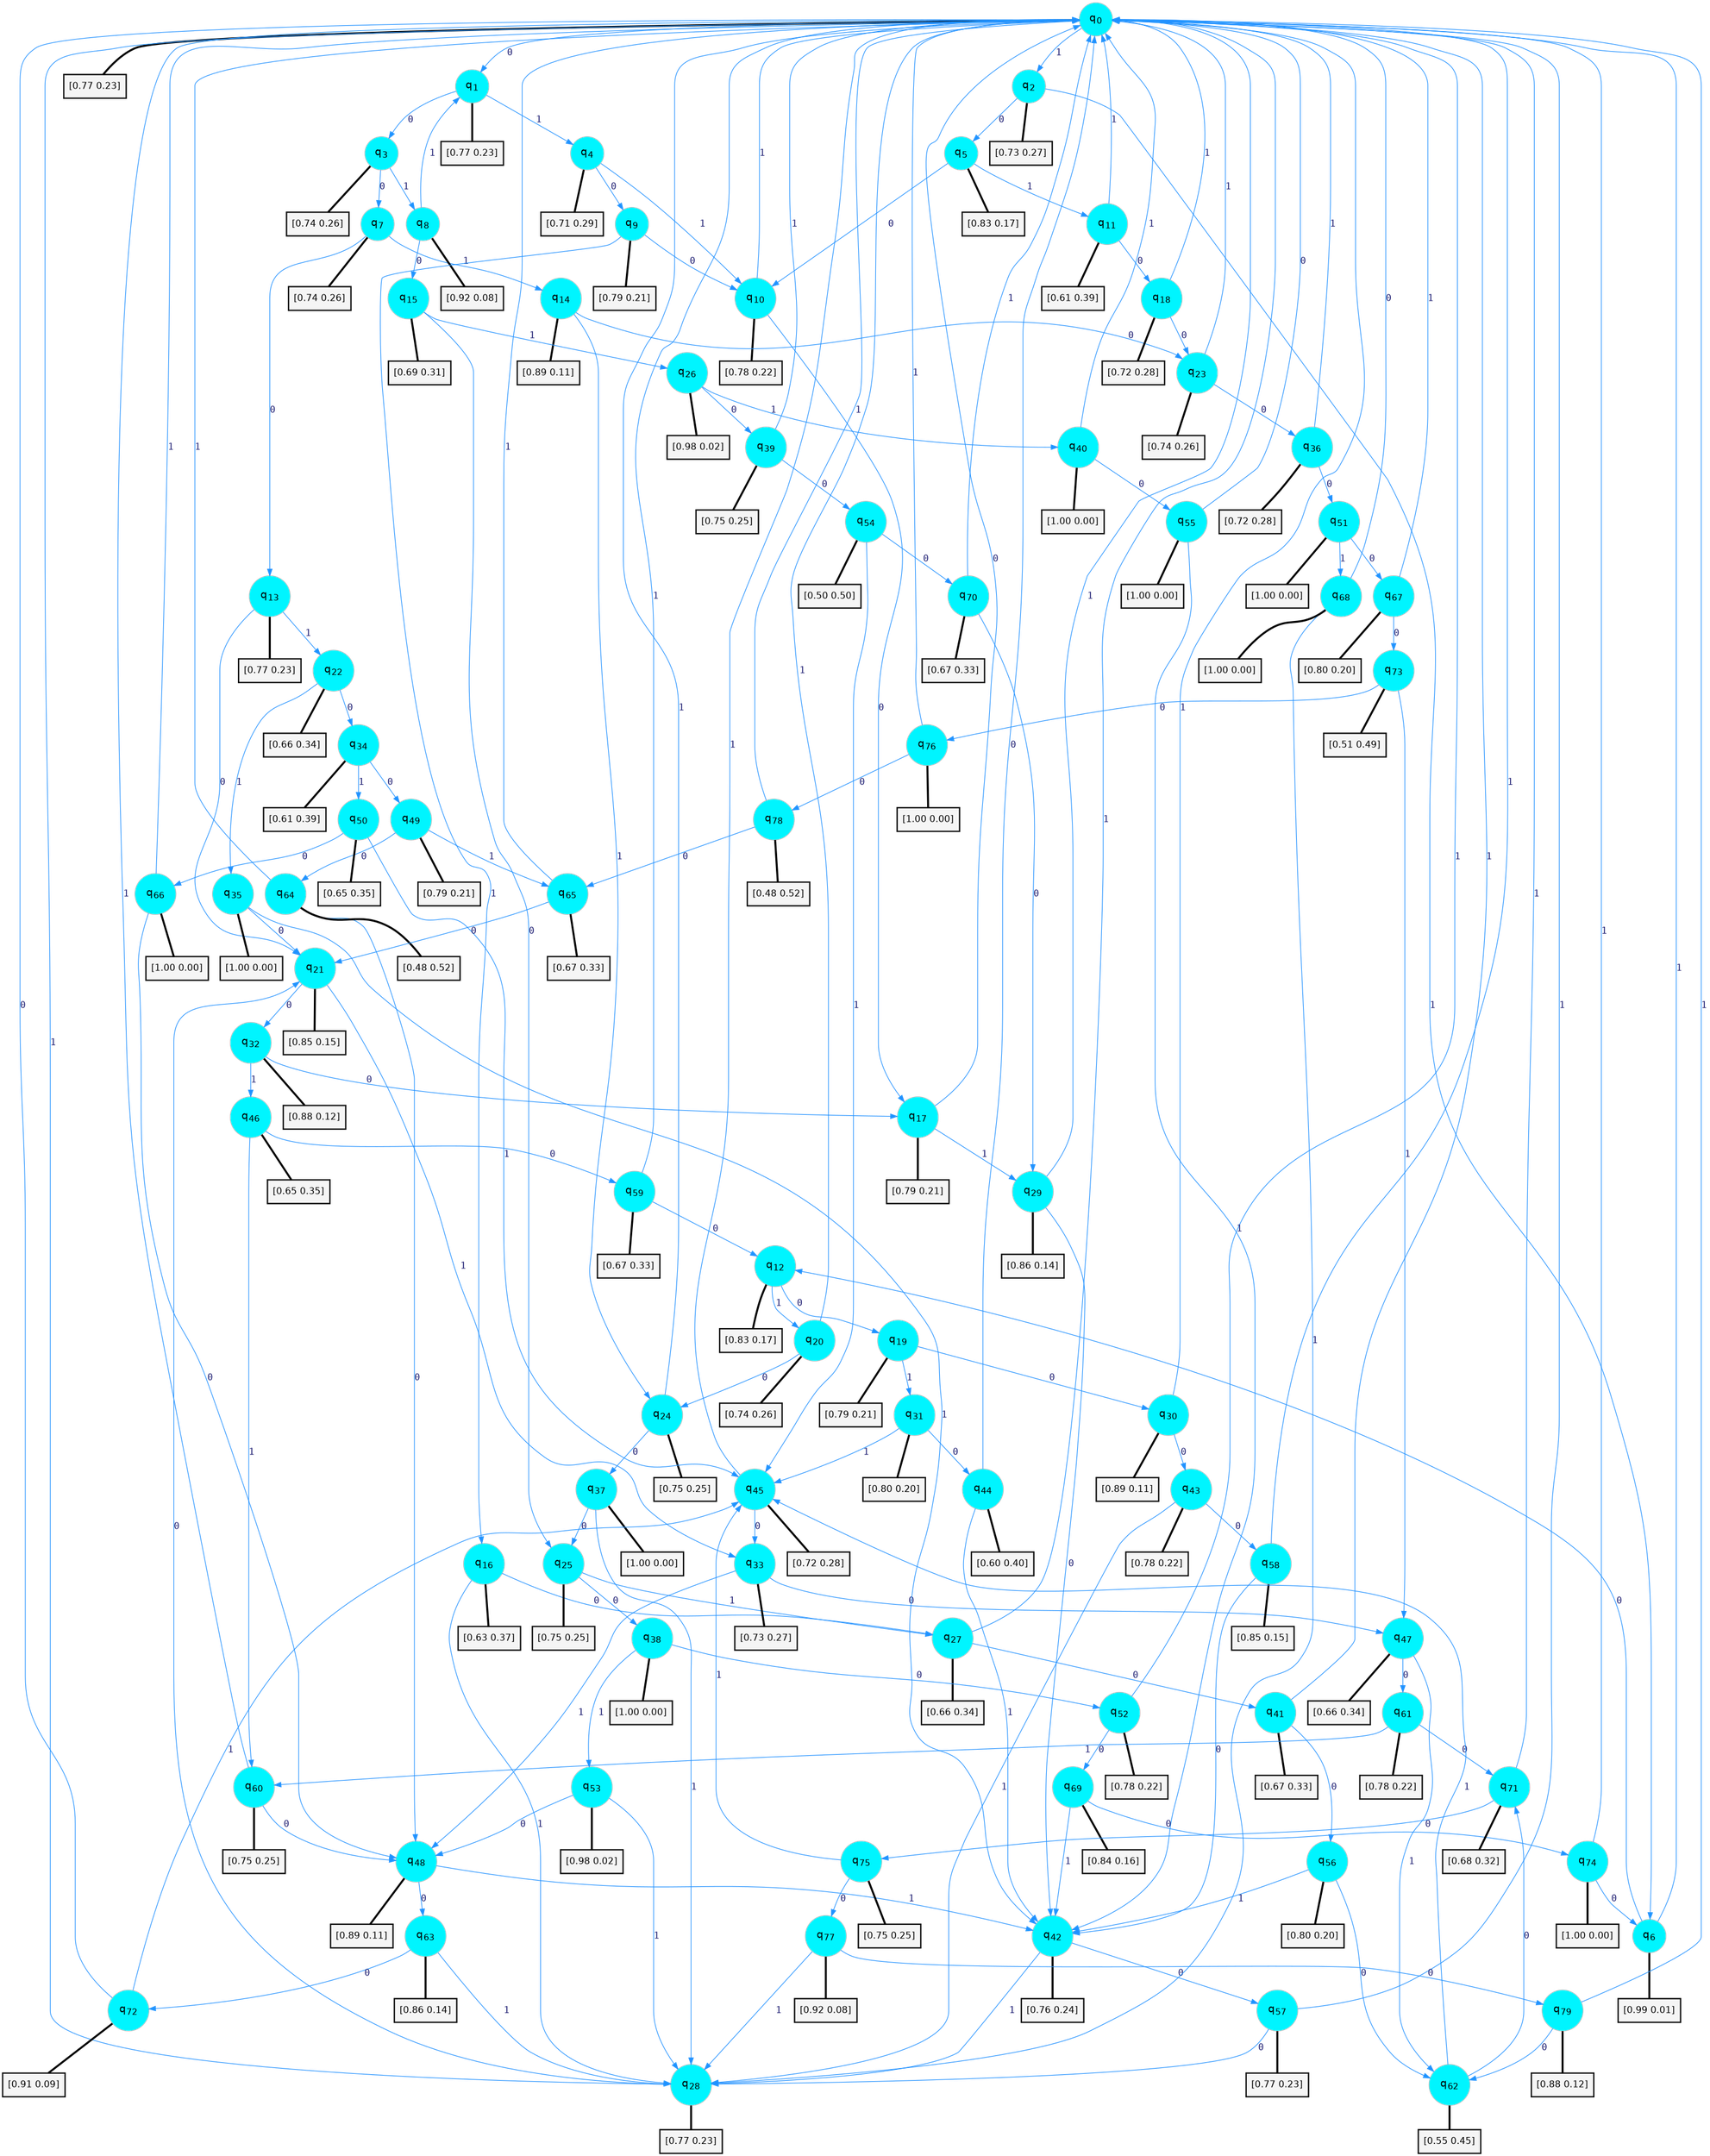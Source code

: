 digraph G {
graph [
bgcolor=transparent, dpi=300, rankdir=TD, size="40,25"];
node [
color=gray, fillcolor=turquoise1, fontcolor=black, fontname=Helvetica, fontsize=16, fontweight=bold, shape=circle, style=filled];
edge [
arrowsize=1, color=dodgerblue1, fontcolor=midnightblue, fontname=courier, fontweight=bold, penwidth=1, style=solid, weight=20];
0[label=<q<SUB>0</SUB>>];
1[label=<q<SUB>1</SUB>>];
2[label=<q<SUB>2</SUB>>];
3[label=<q<SUB>3</SUB>>];
4[label=<q<SUB>4</SUB>>];
5[label=<q<SUB>5</SUB>>];
6[label=<q<SUB>6</SUB>>];
7[label=<q<SUB>7</SUB>>];
8[label=<q<SUB>8</SUB>>];
9[label=<q<SUB>9</SUB>>];
10[label=<q<SUB>10</SUB>>];
11[label=<q<SUB>11</SUB>>];
12[label=<q<SUB>12</SUB>>];
13[label=<q<SUB>13</SUB>>];
14[label=<q<SUB>14</SUB>>];
15[label=<q<SUB>15</SUB>>];
16[label=<q<SUB>16</SUB>>];
17[label=<q<SUB>17</SUB>>];
18[label=<q<SUB>18</SUB>>];
19[label=<q<SUB>19</SUB>>];
20[label=<q<SUB>20</SUB>>];
21[label=<q<SUB>21</SUB>>];
22[label=<q<SUB>22</SUB>>];
23[label=<q<SUB>23</SUB>>];
24[label=<q<SUB>24</SUB>>];
25[label=<q<SUB>25</SUB>>];
26[label=<q<SUB>26</SUB>>];
27[label=<q<SUB>27</SUB>>];
28[label=<q<SUB>28</SUB>>];
29[label=<q<SUB>29</SUB>>];
30[label=<q<SUB>30</SUB>>];
31[label=<q<SUB>31</SUB>>];
32[label=<q<SUB>32</SUB>>];
33[label=<q<SUB>33</SUB>>];
34[label=<q<SUB>34</SUB>>];
35[label=<q<SUB>35</SUB>>];
36[label=<q<SUB>36</SUB>>];
37[label=<q<SUB>37</SUB>>];
38[label=<q<SUB>38</SUB>>];
39[label=<q<SUB>39</SUB>>];
40[label=<q<SUB>40</SUB>>];
41[label=<q<SUB>41</SUB>>];
42[label=<q<SUB>42</SUB>>];
43[label=<q<SUB>43</SUB>>];
44[label=<q<SUB>44</SUB>>];
45[label=<q<SUB>45</SUB>>];
46[label=<q<SUB>46</SUB>>];
47[label=<q<SUB>47</SUB>>];
48[label=<q<SUB>48</SUB>>];
49[label=<q<SUB>49</SUB>>];
50[label=<q<SUB>50</SUB>>];
51[label=<q<SUB>51</SUB>>];
52[label=<q<SUB>52</SUB>>];
53[label=<q<SUB>53</SUB>>];
54[label=<q<SUB>54</SUB>>];
55[label=<q<SUB>55</SUB>>];
56[label=<q<SUB>56</SUB>>];
57[label=<q<SUB>57</SUB>>];
58[label=<q<SUB>58</SUB>>];
59[label=<q<SUB>59</SUB>>];
60[label=<q<SUB>60</SUB>>];
61[label=<q<SUB>61</SUB>>];
62[label=<q<SUB>62</SUB>>];
63[label=<q<SUB>63</SUB>>];
64[label=<q<SUB>64</SUB>>];
65[label=<q<SUB>65</SUB>>];
66[label=<q<SUB>66</SUB>>];
67[label=<q<SUB>67</SUB>>];
68[label=<q<SUB>68</SUB>>];
69[label=<q<SUB>69</SUB>>];
70[label=<q<SUB>70</SUB>>];
71[label=<q<SUB>71</SUB>>];
72[label=<q<SUB>72</SUB>>];
73[label=<q<SUB>73</SUB>>];
74[label=<q<SUB>74</SUB>>];
75[label=<q<SUB>75</SUB>>];
76[label=<q<SUB>76</SUB>>];
77[label=<q<SUB>77</SUB>>];
78[label=<q<SUB>78</SUB>>];
79[label=<q<SUB>79</SUB>>];
80[label="[0.77 0.23]", shape=box,fontcolor=black, fontname=Helvetica, fontsize=14, penwidth=2, fillcolor=whitesmoke,color=black];
81[label="[0.77 0.23]", shape=box,fontcolor=black, fontname=Helvetica, fontsize=14, penwidth=2, fillcolor=whitesmoke,color=black];
82[label="[0.73 0.27]", shape=box,fontcolor=black, fontname=Helvetica, fontsize=14, penwidth=2, fillcolor=whitesmoke,color=black];
83[label="[0.74 0.26]", shape=box,fontcolor=black, fontname=Helvetica, fontsize=14, penwidth=2, fillcolor=whitesmoke,color=black];
84[label="[0.71 0.29]", shape=box,fontcolor=black, fontname=Helvetica, fontsize=14, penwidth=2, fillcolor=whitesmoke,color=black];
85[label="[0.83 0.17]", shape=box,fontcolor=black, fontname=Helvetica, fontsize=14, penwidth=2, fillcolor=whitesmoke,color=black];
86[label="[0.99 0.01]", shape=box,fontcolor=black, fontname=Helvetica, fontsize=14, penwidth=2, fillcolor=whitesmoke,color=black];
87[label="[0.74 0.26]", shape=box,fontcolor=black, fontname=Helvetica, fontsize=14, penwidth=2, fillcolor=whitesmoke,color=black];
88[label="[0.92 0.08]", shape=box,fontcolor=black, fontname=Helvetica, fontsize=14, penwidth=2, fillcolor=whitesmoke,color=black];
89[label="[0.79 0.21]", shape=box,fontcolor=black, fontname=Helvetica, fontsize=14, penwidth=2, fillcolor=whitesmoke,color=black];
90[label="[0.78 0.22]", shape=box,fontcolor=black, fontname=Helvetica, fontsize=14, penwidth=2, fillcolor=whitesmoke,color=black];
91[label="[0.61 0.39]", shape=box,fontcolor=black, fontname=Helvetica, fontsize=14, penwidth=2, fillcolor=whitesmoke,color=black];
92[label="[0.83 0.17]", shape=box,fontcolor=black, fontname=Helvetica, fontsize=14, penwidth=2, fillcolor=whitesmoke,color=black];
93[label="[0.77 0.23]", shape=box,fontcolor=black, fontname=Helvetica, fontsize=14, penwidth=2, fillcolor=whitesmoke,color=black];
94[label="[0.89 0.11]", shape=box,fontcolor=black, fontname=Helvetica, fontsize=14, penwidth=2, fillcolor=whitesmoke,color=black];
95[label="[0.69 0.31]", shape=box,fontcolor=black, fontname=Helvetica, fontsize=14, penwidth=2, fillcolor=whitesmoke,color=black];
96[label="[0.63 0.37]", shape=box,fontcolor=black, fontname=Helvetica, fontsize=14, penwidth=2, fillcolor=whitesmoke,color=black];
97[label="[0.79 0.21]", shape=box,fontcolor=black, fontname=Helvetica, fontsize=14, penwidth=2, fillcolor=whitesmoke,color=black];
98[label="[0.72 0.28]", shape=box,fontcolor=black, fontname=Helvetica, fontsize=14, penwidth=2, fillcolor=whitesmoke,color=black];
99[label="[0.79 0.21]", shape=box,fontcolor=black, fontname=Helvetica, fontsize=14, penwidth=2, fillcolor=whitesmoke,color=black];
100[label="[0.74 0.26]", shape=box,fontcolor=black, fontname=Helvetica, fontsize=14, penwidth=2, fillcolor=whitesmoke,color=black];
101[label="[0.85 0.15]", shape=box,fontcolor=black, fontname=Helvetica, fontsize=14, penwidth=2, fillcolor=whitesmoke,color=black];
102[label="[0.66 0.34]", shape=box,fontcolor=black, fontname=Helvetica, fontsize=14, penwidth=2, fillcolor=whitesmoke,color=black];
103[label="[0.74 0.26]", shape=box,fontcolor=black, fontname=Helvetica, fontsize=14, penwidth=2, fillcolor=whitesmoke,color=black];
104[label="[0.75 0.25]", shape=box,fontcolor=black, fontname=Helvetica, fontsize=14, penwidth=2, fillcolor=whitesmoke,color=black];
105[label="[0.75 0.25]", shape=box,fontcolor=black, fontname=Helvetica, fontsize=14, penwidth=2, fillcolor=whitesmoke,color=black];
106[label="[0.98 0.02]", shape=box,fontcolor=black, fontname=Helvetica, fontsize=14, penwidth=2, fillcolor=whitesmoke,color=black];
107[label="[0.66 0.34]", shape=box,fontcolor=black, fontname=Helvetica, fontsize=14, penwidth=2, fillcolor=whitesmoke,color=black];
108[label="[0.77 0.23]", shape=box,fontcolor=black, fontname=Helvetica, fontsize=14, penwidth=2, fillcolor=whitesmoke,color=black];
109[label="[0.86 0.14]", shape=box,fontcolor=black, fontname=Helvetica, fontsize=14, penwidth=2, fillcolor=whitesmoke,color=black];
110[label="[0.89 0.11]", shape=box,fontcolor=black, fontname=Helvetica, fontsize=14, penwidth=2, fillcolor=whitesmoke,color=black];
111[label="[0.80 0.20]", shape=box,fontcolor=black, fontname=Helvetica, fontsize=14, penwidth=2, fillcolor=whitesmoke,color=black];
112[label="[0.88 0.12]", shape=box,fontcolor=black, fontname=Helvetica, fontsize=14, penwidth=2, fillcolor=whitesmoke,color=black];
113[label="[0.73 0.27]", shape=box,fontcolor=black, fontname=Helvetica, fontsize=14, penwidth=2, fillcolor=whitesmoke,color=black];
114[label="[0.61 0.39]", shape=box,fontcolor=black, fontname=Helvetica, fontsize=14, penwidth=2, fillcolor=whitesmoke,color=black];
115[label="[1.00 0.00]", shape=box,fontcolor=black, fontname=Helvetica, fontsize=14, penwidth=2, fillcolor=whitesmoke,color=black];
116[label="[0.72 0.28]", shape=box,fontcolor=black, fontname=Helvetica, fontsize=14, penwidth=2, fillcolor=whitesmoke,color=black];
117[label="[1.00 0.00]", shape=box,fontcolor=black, fontname=Helvetica, fontsize=14, penwidth=2, fillcolor=whitesmoke,color=black];
118[label="[1.00 0.00]", shape=box,fontcolor=black, fontname=Helvetica, fontsize=14, penwidth=2, fillcolor=whitesmoke,color=black];
119[label="[0.75 0.25]", shape=box,fontcolor=black, fontname=Helvetica, fontsize=14, penwidth=2, fillcolor=whitesmoke,color=black];
120[label="[1.00 0.00]", shape=box,fontcolor=black, fontname=Helvetica, fontsize=14, penwidth=2, fillcolor=whitesmoke,color=black];
121[label="[0.67 0.33]", shape=box,fontcolor=black, fontname=Helvetica, fontsize=14, penwidth=2, fillcolor=whitesmoke,color=black];
122[label="[0.76 0.24]", shape=box,fontcolor=black, fontname=Helvetica, fontsize=14, penwidth=2, fillcolor=whitesmoke,color=black];
123[label="[0.78 0.22]", shape=box,fontcolor=black, fontname=Helvetica, fontsize=14, penwidth=2, fillcolor=whitesmoke,color=black];
124[label="[0.60 0.40]", shape=box,fontcolor=black, fontname=Helvetica, fontsize=14, penwidth=2, fillcolor=whitesmoke,color=black];
125[label="[0.72 0.28]", shape=box,fontcolor=black, fontname=Helvetica, fontsize=14, penwidth=2, fillcolor=whitesmoke,color=black];
126[label="[0.65 0.35]", shape=box,fontcolor=black, fontname=Helvetica, fontsize=14, penwidth=2, fillcolor=whitesmoke,color=black];
127[label="[0.66 0.34]", shape=box,fontcolor=black, fontname=Helvetica, fontsize=14, penwidth=2, fillcolor=whitesmoke,color=black];
128[label="[0.89 0.11]", shape=box,fontcolor=black, fontname=Helvetica, fontsize=14, penwidth=2, fillcolor=whitesmoke,color=black];
129[label="[0.79 0.21]", shape=box,fontcolor=black, fontname=Helvetica, fontsize=14, penwidth=2, fillcolor=whitesmoke,color=black];
130[label="[0.65 0.35]", shape=box,fontcolor=black, fontname=Helvetica, fontsize=14, penwidth=2, fillcolor=whitesmoke,color=black];
131[label="[1.00 0.00]", shape=box,fontcolor=black, fontname=Helvetica, fontsize=14, penwidth=2, fillcolor=whitesmoke,color=black];
132[label="[0.78 0.22]", shape=box,fontcolor=black, fontname=Helvetica, fontsize=14, penwidth=2, fillcolor=whitesmoke,color=black];
133[label="[0.98 0.02]", shape=box,fontcolor=black, fontname=Helvetica, fontsize=14, penwidth=2, fillcolor=whitesmoke,color=black];
134[label="[0.50 0.50]", shape=box,fontcolor=black, fontname=Helvetica, fontsize=14, penwidth=2, fillcolor=whitesmoke,color=black];
135[label="[1.00 0.00]", shape=box,fontcolor=black, fontname=Helvetica, fontsize=14, penwidth=2, fillcolor=whitesmoke,color=black];
136[label="[0.80 0.20]", shape=box,fontcolor=black, fontname=Helvetica, fontsize=14, penwidth=2, fillcolor=whitesmoke,color=black];
137[label="[0.77 0.23]", shape=box,fontcolor=black, fontname=Helvetica, fontsize=14, penwidth=2, fillcolor=whitesmoke,color=black];
138[label="[0.85 0.15]", shape=box,fontcolor=black, fontname=Helvetica, fontsize=14, penwidth=2, fillcolor=whitesmoke,color=black];
139[label="[0.67 0.33]", shape=box,fontcolor=black, fontname=Helvetica, fontsize=14, penwidth=2, fillcolor=whitesmoke,color=black];
140[label="[0.75 0.25]", shape=box,fontcolor=black, fontname=Helvetica, fontsize=14, penwidth=2, fillcolor=whitesmoke,color=black];
141[label="[0.78 0.22]", shape=box,fontcolor=black, fontname=Helvetica, fontsize=14, penwidth=2, fillcolor=whitesmoke,color=black];
142[label="[0.55 0.45]", shape=box,fontcolor=black, fontname=Helvetica, fontsize=14, penwidth=2, fillcolor=whitesmoke,color=black];
143[label="[0.86 0.14]", shape=box,fontcolor=black, fontname=Helvetica, fontsize=14, penwidth=2, fillcolor=whitesmoke,color=black];
144[label="[0.48 0.52]", shape=box,fontcolor=black, fontname=Helvetica, fontsize=14, penwidth=2, fillcolor=whitesmoke,color=black];
145[label="[0.67 0.33]", shape=box,fontcolor=black, fontname=Helvetica, fontsize=14, penwidth=2, fillcolor=whitesmoke,color=black];
146[label="[1.00 0.00]", shape=box,fontcolor=black, fontname=Helvetica, fontsize=14, penwidth=2, fillcolor=whitesmoke,color=black];
147[label="[0.80 0.20]", shape=box,fontcolor=black, fontname=Helvetica, fontsize=14, penwidth=2, fillcolor=whitesmoke,color=black];
148[label="[1.00 0.00]", shape=box,fontcolor=black, fontname=Helvetica, fontsize=14, penwidth=2, fillcolor=whitesmoke,color=black];
149[label="[0.84 0.16]", shape=box,fontcolor=black, fontname=Helvetica, fontsize=14, penwidth=2, fillcolor=whitesmoke,color=black];
150[label="[0.67 0.33]", shape=box,fontcolor=black, fontname=Helvetica, fontsize=14, penwidth=2, fillcolor=whitesmoke,color=black];
151[label="[0.68 0.32]", shape=box,fontcolor=black, fontname=Helvetica, fontsize=14, penwidth=2, fillcolor=whitesmoke,color=black];
152[label="[0.91 0.09]", shape=box,fontcolor=black, fontname=Helvetica, fontsize=14, penwidth=2, fillcolor=whitesmoke,color=black];
153[label="[0.51 0.49]", shape=box,fontcolor=black, fontname=Helvetica, fontsize=14, penwidth=2, fillcolor=whitesmoke,color=black];
154[label="[1.00 0.00]", shape=box,fontcolor=black, fontname=Helvetica, fontsize=14, penwidth=2, fillcolor=whitesmoke,color=black];
155[label="[0.75 0.25]", shape=box,fontcolor=black, fontname=Helvetica, fontsize=14, penwidth=2, fillcolor=whitesmoke,color=black];
156[label="[1.00 0.00]", shape=box,fontcolor=black, fontname=Helvetica, fontsize=14, penwidth=2, fillcolor=whitesmoke,color=black];
157[label="[0.92 0.08]", shape=box,fontcolor=black, fontname=Helvetica, fontsize=14, penwidth=2, fillcolor=whitesmoke,color=black];
158[label="[0.48 0.52]", shape=box,fontcolor=black, fontname=Helvetica, fontsize=14, penwidth=2, fillcolor=whitesmoke,color=black];
159[label="[0.88 0.12]", shape=box,fontcolor=black, fontname=Helvetica, fontsize=14, penwidth=2, fillcolor=whitesmoke,color=black];
0->1 [label=0];
0->2 [label=1];
0->80 [arrowhead=none, penwidth=3,color=black];
1->3 [label=0];
1->4 [label=1];
1->81 [arrowhead=none, penwidth=3,color=black];
2->5 [label=0];
2->6 [label=1];
2->82 [arrowhead=none, penwidth=3,color=black];
3->7 [label=0];
3->8 [label=1];
3->83 [arrowhead=none, penwidth=3,color=black];
4->9 [label=0];
4->10 [label=1];
4->84 [arrowhead=none, penwidth=3,color=black];
5->10 [label=0];
5->11 [label=1];
5->85 [arrowhead=none, penwidth=3,color=black];
6->12 [label=0];
6->0 [label=1];
6->86 [arrowhead=none, penwidth=3,color=black];
7->13 [label=0];
7->14 [label=1];
7->87 [arrowhead=none, penwidth=3,color=black];
8->15 [label=0];
8->1 [label=1];
8->88 [arrowhead=none, penwidth=3,color=black];
9->10 [label=0];
9->16 [label=1];
9->89 [arrowhead=none, penwidth=3,color=black];
10->17 [label=0];
10->0 [label=1];
10->90 [arrowhead=none, penwidth=3,color=black];
11->18 [label=0];
11->0 [label=1];
11->91 [arrowhead=none, penwidth=3,color=black];
12->19 [label=0];
12->20 [label=1];
12->92 [arrowhead=none, penwidth=3,color=black];
13->21 [label=0];
13->22 [label=1];
13->93 [arrowhead=none, penwidth=3,color=black];
14->23 [label=0];
14->24 [label=1];
14->94 [arrowhead=none, penwidth=3,color=black];
15->25 [label=0];
15->26 [label=1];
15->95 [arrowhead=none, penwidth=3,color=black];
16->27 [label=0];
16->28 [label=1];
16->96 [arrowhead=none, penwidth=3,color=black];
17->0 [label=0];
17->29 [label=1];
17->97 [arrowhead=none, penwidth=3,color=black];
18->23 [label=0];
18->0 [label=1];
18->98 [arrowhead=none, penwidth=3,color=black];
19->30 [label=0];
19->31 [label=1];
19->99 [arrowhead=none, penwidth=3,color=black];
20->24 [label=0];
20->0 [label=1];
20->100 [arrowhead=none, penwidth=3,color=black];
21->32 [label=0];
21->33 [label=1];
21->101 [arrowhead=none, penwidth=3,color=black];
22->34 [label=0];
22->35 [label=1];
22->102 [arrowhead=none, penwidth=3,color=black];
23->36 [label=0];
23->0 [label=1];
23->103 [arrowhead=none, penwidth=3,color=black];
24->37 [label=0];
24->0 [label=1];
24->104 [arrowhead=none, penwidth=3,color=black];
25->38 [label=0];
25->27 [label=1];
25->105 [arrowhead=none, penwidth=3,color=black];
26->39 [label=0];
26->40 [label=1];
26->106 [arrowhead=none, penwidth=3,color=black];
27->41 [label=0];
27->0 [label=1];
27->107 [arrowhead=none, penwidth=3,color=black];
28->21 [label=0];
28->0 [label=1];
28->108 [arrowhead=none, penwidth=3,color=black];
29->42 [label=0];
29->0 [label=1];
29->109 [arrowhead=none, penwidth=3,color=black];
30->43 [label=0];
30->0 [label=1];
30->110 [arrowhead=none, penwidth=3,color=black];
31->44 [label=0];
31->45 [label=1];
31->111 [arrowhead=none, penwidth=3,color=black];
32->17 [label=0];
32->46 [label=1];
32->112 [arrowhead=none, penwidth=3,color=black];
33->47 [label=0];
33->48 [label=1];
33->113 [arrowhead=none, penwidth=3,color=black];
34->49 [label=0];
34->50 [label=1];
34->114 [arrowhead=none, penwidth=3,color=black];
35->21 [label=0];
35->42 [label=1];
35->115 [arrowhead=none, penwidth=3,color=black];
36->51 [label=0];
36->0 [label=1];
36->116 [arrowhead=none, penwidth=3,color=black];
37->25 [label=0];
37->28 [label=1];
37->117 [arrowhead=none, penwidth=3,color=black];
38->52 [label=0];
38->53 [label=1];
38->118 [arrowhead=none, penwidth=3,color=black];
39->54 [label=0];
39->0 [label=1];
39->119 [arrowhead=none, penwidth=3,color=black];
40->55 [label=0];
40->0 [label=1];
40->120 [arrowhead=none, penwidth=3,color=black];
41->56 [label=0];
41->0 [label=1];
41->121 [arrowhead=none, penwidth=3,color=black];
42->57 [label=0];
42->28 [label=1];
42->122 [arrowhead=none, penwidth=3,color=black];
43->58 [label=0];
43->28 [label=1];
43->123 [arrowhead=none, penwidth=3,color=black];
44->0 [label=0];
44->42 [label=1];
44->124 [arrowhead=none, penwidth=3,color=black];
45->33 [label=0];
45->0 [label=1];
45->125 [arrowhead=none, penwidth=3,color=black];
46->59 [label=0];
46->60 [label=1];
46->126 [arrowhead=none, penwidth=3,color=black];
47->61 [label=0];
47->62 [label=1];
47->127 [arrowhead=none, penwidth=3,color=black];
48->63 [label=0];
48->42 [label=1];
48->128 [arrowhead=none, penwidth=3,color=black];
49->64 [label=0];
49->65 [label=1];
49->129 [arrowhead=none, penwidth=3,color=black];
50->66 [label=0];
50->45 [label=1];
50->130 [arrowhead=none, penwidth=3,color=black];
51->67 [label=0];
51->68 [label=1];
51->131 [arrowhead=none, penwidth=3,color=black];
52->69 [label=0];
52->0 [label=1];
52->132 [arrowhead=none, penwidth=3,color=black];
53->48 [label=0];
53->28 [label=1];
53->133 [arrowhead=none, penwidth=3,color=black];
54->70 [label=0];
54->45 [label=1];
54->134 [arrowhead=none, penwidth=3,color=black];
55->0 [label=0];
55->42 [label=1];
55->135 [arrowhead=none, penwidth=3,color=black];
56->62 [label=0];
56->42 [label=1];
56->136 [arrowhead=none, penwidth=3,color=black];
57->28 [label=0];
57->0 [label=1];
57->137 [arrowhead=none, penwidth=3,color=black];
58->42 [label=0];
58->0 [label=1];
58->138 [arrowhead=none, penwidth=3,color=black];
59->12 [label=0];
59->0 [label=1];
59->139 [arrowhead=none, penwidth=3,color=black];
60->48 [label=0];
60->0 [label=1];
60->140 [arrowhead=none, penwidth=3,color=black];
61->71 [label=0];
61->60 [label=1];
61->141 [arrowhead=none, penwidth=3,color=black];
62->71 [label=0];
62->45 [label=1];
62->142 [arrowhead=none, penwidth=3,color=black];
63->72 [label=0];
63->28 [label=1];
63->143 [arrowhead=none, penwidth=3,color=black];
64->48 [label=0];
64->0 [label=1];
64->144 [arrowhead=none, penwidth=3,color=black];
65->21 [label=0];
65->0 [label=1];
65->145 [arrowhead=none, penwidth=3,color=black];
66->48 [label=0];
66->0 [label=1];
66->146 [arrowhead=none, penwidth=3,color=black];
67->73 [label=0];
67->0 [label=1];
67->147 [arrowhead=none, penwidth=3,color=black];
68->0 [label=0];
68->28 [label=1];
68->148 [arrowhead=none, penwidth=3,color=black];
69->74 [label=0];
69->42 [label=1];
69->149 [arrowhead=none, penwidth=3,color=black];
70->29 [label=0];
70->0 [label=1];
70->150 [arrowhead=none, penwidth=3,color=black];
71->75 [label=0];
71->0 [label=1];
71->151 [arrowhead=none, penwidth=3,color=black];
72->0 [label=0];
72->45 [label=1];
72->152 [arrowhead=none, penwidth=3,color=black];
73->76 [label=0];
73->47 [label=1];
73->153 [arrowhead=none, penwidth=3,color=black];
74->6 [label=0];
74->0 [label=1];
74->154 [arrowhead=none, penwidth=3,color=black];
75->77 [label=0];
75->45 [label=1];
75->155 [arrowhead=none, penwidth=3,color=black];
76->78 [label=0];
76->0 [label=1];
76->156 [arrowhead=none, penwidth=3,color=black];
77->79 [label=0];
77->28 [label=1];
77->157 [arrowhead=none, penwidth=3,color=black];
78->65 [label=0];
78->0 [label=1];
78->158 [arrowhead=none, penwidth=3,color=black];
79->62 [label=0];
79->0 [label=1];
79->159 [arrowhead=none, penwidth=3,color=black];
}
